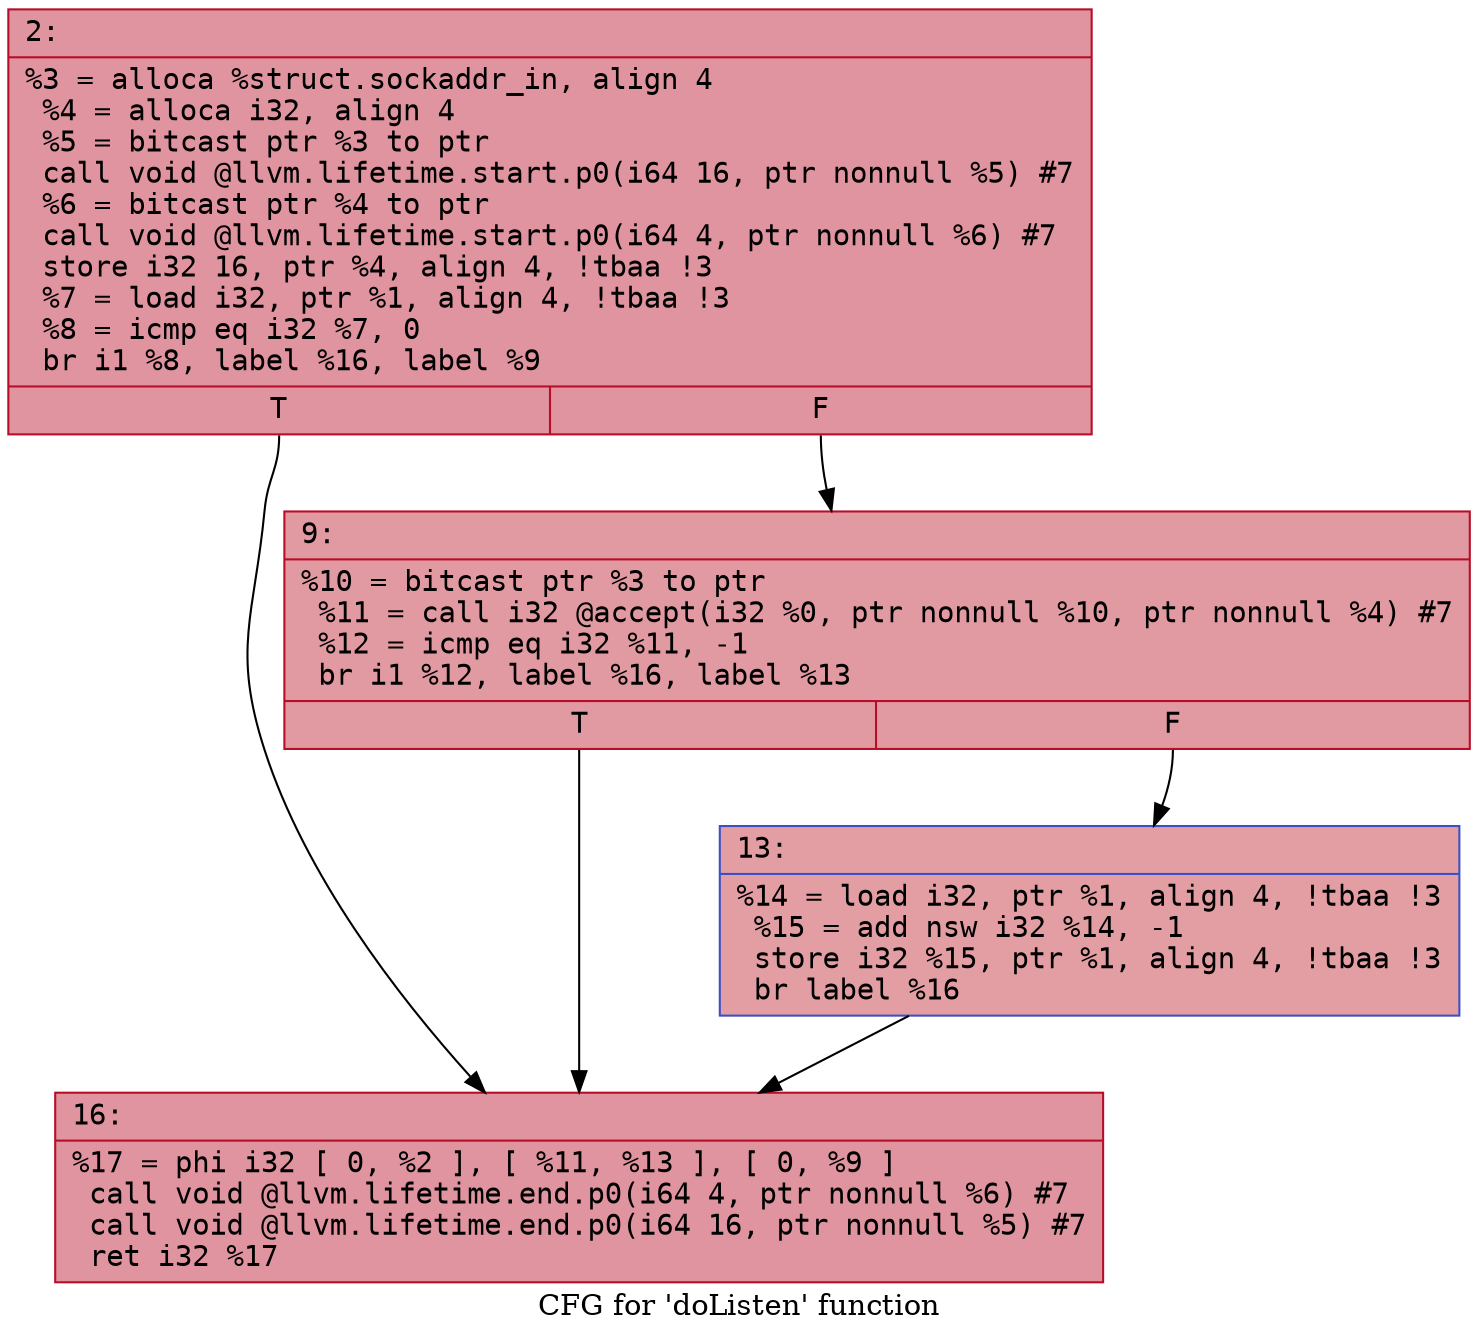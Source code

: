 digraph "CFG for 'doListen' function" {
	label="CFG for 'doListen' function";

	Node0x5b89056e9100 [shape=record,color="#b70d28ff", style=filled, fillcolor="#b70d2870" fontname="Courier",label="{2:\l|  %3 = alloca %struct.sockaddr_in, align 4\l  %4 = alloca i32, align 4\l  %5 = bitcast ptr %3 to ptr\l  call void @llvm.lifetime.start.p0(i64 16, ptr nonnull %5) #7\l  %6 = bitcast ptr %4 to ptr\l  call void @llvm.lifetime.start.p0(i64 4, ptr nonnull %6) #7\l  store i32 16, ptr %4, align 4, !tbaa !3\l  %7 = load i32, ptr %1, align 4, !tbaa !3\l  %8 = icmp eq i32 %7, 0\l  br i1 %8, label %16, label %9\l|{<s0>T|<s1>F}}"];
	Node0x5b89056e9100:s0 -> Node0x5b89056e91f0[tooltip="2 -> 16\nProbability 37.50%" ];
	Node0x5b89056e9100:s1 -> Node0x5b89056e9150[tooltip="2 -> 9\nProbability 62.50%" ];
	Node0x5b89056e9150 [shape=record,color="#b70d28ff", style=filled, fillcolor="#bb1b2c70" fontname="Courier",label="{9:\l|  %10 = bitcast ptr %3 to ptr\l  %11 = call i32 @accept(i32 %0, ptr nonnull %10, ptr nonnull %4) #7\l  %12 = icmp eq i32 %11, -1\l  br i1 %12, label %16, label %13\l|{<s0>T|<s1>F}}"];
	Node0x5b89056e9150:s0 -> Node0x5b89056e91f0[tooltip="9 -> 16\nProbability 37.50%" ];
	Node0x5b89056e9150:s1 -> Node0x5b89056e91a0[tooltip="9 -> 13\nProbability 62.50%" ];
	Node0x5b89056e91a0 [shape=record,color="#3d50c3ff", style=filled, fillcolor="#be242e70" fontname="Courier",label="{13:\l|  %14 = load i32, ptr %1, align 4, !tbaa !3\l  %15 = add nsw i32 %14, -1\l  store i32 %15, ptr %1, align 4, !tbaa !3\l  br label %16\l}"];
	Node0x5b89056e91a0 -> Node0x5b89056e91f0[tooltip="13 -> 16\nProbability 100.00%" ];
	Node0x5b89056e91f0 [shape=record,color="#b70d28ff", style=filled, fillcolor="#b70d2870" fontname="Courier",label="{16:\l|  %17 = phi i32 [ 0, %2 ], [ %11, %13 ], [ 0, %9 ]\l  call void @llvm.lifetime.end.p0(i64 4, ptr nonnull %6) #7\l  call void @llvm.lifetime.end.p0(i64 16, ptr nonnull %5) #7\l  ret i32 %17\l}"];
}
